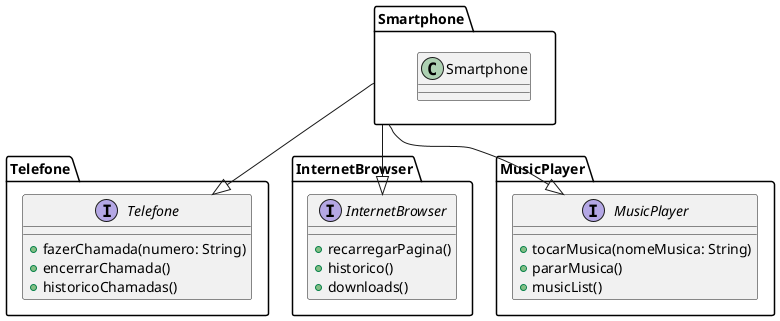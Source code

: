 @startuml

package "Telefone" {
    interface Telefone {
        +fazerChamada(numero: String)
        +encerrarChamada()
        +historicoChamadas()
    }
}

package "InternetBrowser" {
    interface InternetBrowser {
        +recarregarPagina()
        +historico()
        +downloads()
    }
}

package "MusicPlayer" {
    interface MusicPlayer {
        +tocarMusica(nomeMusica: String)
        +pararMusica()
        +musicList()
    }
}

package "Smartphone" {
    class Smartphone {

    }
}

Smartphone --|> Telefone.Telefone
Smartphone --|> InternetBrowser.InternetBrowser
Smartphone --|> MusicPlayer.MusicPlayer

@enduml
